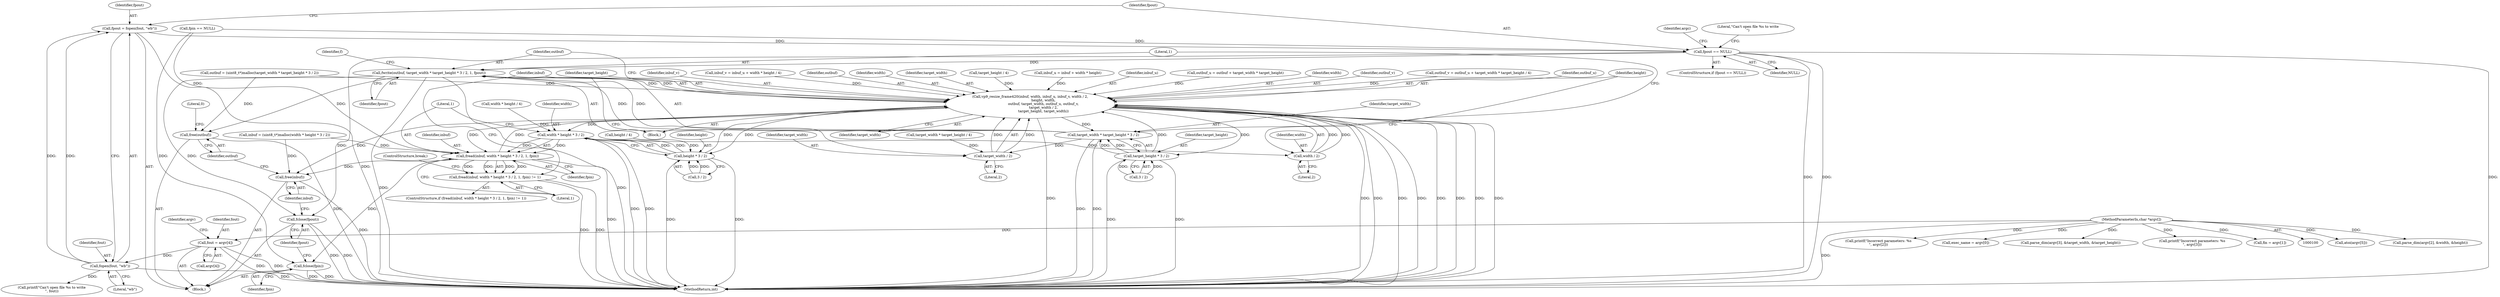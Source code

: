 digraph "0_Android_5a9753fca56f0eeb9f61e342b2fccffc364f9426_4@API" {
"1000199" [label="(Call,fpout = fopen(fout, \"wb\"))"];
"1000201" [label="(Call,fopen(fout, \"wb\"))"];
"1000140" [label="(Call,fout = argv[4])"];
"1000102" [label="(MethodParameterIn,char *argv[])"];
"1000205" [label="(Call,fpout == NULL)"];
"1000345" [label="(Call,fwrite(outbuf, target_width * target_height * 3 / 2, 1, fpout))"];
"1000326" [label="(Call,vp9_resize_frame420(inbuf, width, inbuf_u, inbuf_v, width / 2,\n                        height, width,\n                        outbuf, target_width, outbuf_u, outbuf_v,\n                        target_width / 2,\n                        target_height, target_width))"];
"1000313" [label="(Call,fread(inbuf, width * height * 3 / 2, 1, fpin))"];
"1000312" [label="(Call,fread(inbuf, width * height * 3 / 2, 1, fpin) != 1)"];
"1000361" [label="(Call,fclose(fpin))"];
"1000365" [label="(Call,free(inbuf))"];
"1000315" [label="(Call,width * height * 3 / 2)"];
"1000331" [label="(Call,width / 2)"];
"1000317" [label="(Call,height * 3 / 2)"];
"1000347" [label="(Call,target_width * target_height * 3 / 2)"];
"1000340" [label="(Call,target_width / 2)"];
"1000349" [label="(Call,target_height * 3 / 2)"];
"1000363" [label="(Call,fclose(fpout))"];
"1000367" [label="(Call,free(outbuf))"];
"1000325" [label="(ControlStructure,break;)"];
"1000298" [label="(Call,target_width * target_height / 4)"];
"1000362" [label="(Identifier,fpin)"];
"1000221" [label="(Call,atoi(argv[5]))"];
"1000317" [label="(Call,height * 3 / 2)"];
"1000340" [label="(Call,target_width / 2)"];
"1000368" [label="(Identifier,outbuf)"];
"1000322" [label="(Literal,1)"];
"1000345" [label="(Call,fwrite(outbuf, target_width * target_height * 3 / 2, 1, fpout))"];
"1000209" [label="(Call,printf(\"Can't open file %s to write\n\", fout))"];
"1000247" [label="(Call,inbuf = (uint8_t*)malloc(width * height * 3 / 2))"];
"1000103" [label="(Block,)"];
"1000341" [label="(Identifier,target_width)"];
"1000339" [label="(Identifier,outbuf_v)"];
"1000147" [label="(Call,parse_dim(argv[2], &width, &height))"];
"1000343" [label="(Identifier,target_height)"];
"1000294" [label="(Call,outbuf_v = outbuf_u + target_width * target_height / 4)"];
"1000284" [label="(Call,height / 4)"];
"1000217" [label="(Identifier,argc)"];
"1000346" [label="(Identifier,outbuf)"];
"1000338" [label="(Identifier,outbuf_u)"];
"1000315" [label="(Call,width * height * 3 / 2)"];
"1000204" [label="(ControlStructure,if (fpout == NULL))"];
"1000365" [label="(Call,free(inbuf))"];
"1000318" [label="(Identifier,height)"];
"1000282" [label="(Call,width * height / 4)"];
"1000156" [label="(Call,printf(\"Incorrect parameters: %s\n\", argv[2]))"];
"1000354" [label="(Literal,1)"];
"1000203" [label="(Literal,\"wb\")"];
"1000334" [label="(Identifier,height)"];
"1000205" [label="(Call,fpout == NULL)"];
"1000140" [label="(Call,fout = argv[4])"];
"1000364" [label="(Identifier,fpout)"];
"1000141" [label="(Identifier,fout)"];
"1000349" [label="(Call,target_height * 3 / 2)"];
"1000202" [label="(Identifier,fout)"];
"1000351" [label="(Call,3 / 2)"];
"1000149" [label="(Identifier,argv)"];
"1000210" [label="(Literal,\"Can't open file %s to write\n\")"];
"1000330" [label="(Identifier,inbuf_v)"];
"1000278" [label="(Call,inbuf_v = inbuf_u + width * height / 4)"];
"1000102" [label="(MethodParameterIn,char *argv[])"];
"1000344" [label="(Identifier,target_width)"];
"1000201" [label="(Call,fopen(fout, \"wb\"))"];
"1000347" [label="(Call,target_width * target_height * 3 / 2)"];
"1000366" [label="(Identifier,inbuf)"];
"1000312" [label="(Call,fread(inbuf, width * height * 3 / 2, 1, fpin) != 1)"];
"1000332" [label="(Identifier,width)"];
"1000316" [label="(Identifier,width)"];
"1000311" [label="(ControlStructure,if (fread(inbuf, width * height * 3 / 2, 1, fpin) != 1))"];
"1000314" [label="(Identifier,inbuf)"];
"1000120" [label="(Call,exec_name = argv[0])"];
"1000326" [label="(Call,vp9_resize_frame420(inbuf, width, inbuf_u, inbuf_v, width / 2,\n                        height, width,\n                        outbuf, target_width, outbuf_u, outbuf_v,\n                        target_width / 2,\n                        target_height, target_width))"];
"1000189" [label="(Call,fpin == NULL)"];
"1000142" [label="(Call,argv[4])"];
"1000361" [label="(Call,fclose(fpin))"];
"1000327" [label="(Identifier,inbuf)"];
"1000259" [label="(Call,outbuf = (uint8_t*)malloc(target_width * target_height * 3 / 2))"];
"1000336" [label="(Identifier,outbuf)"];
"1000328" [label="(Identifier,width)"];
"1000342" [label="(Literal,2)"];
"1000337" [label="(Identifier,target_width)"];
"1000370" [label="(Literal,0)"];
"1000300" [label="(Call,target_height / 4)"];
"1000350" [label="(Identifier,target_height)"];
"1000323" [label="(Identifier,fpin)"];
"1000206" [label="(Identifier,fpout)"];
"1000271" [label="(Call,inbuf_u = inbuf + width * height)"];
"1000166" [label="(Call,parse_dim(argv[3], &target_width, &target_height))"];
"1000333" [label="(Literal,2)"];
"1000329" [label="(Identifier,inbuf_u)"];
"1000355" [label="(Identifier,fpout)"];
"1000367" [label="(Call,free(outbuf))"];
"1000199" [label="(Call,fpout = fopen(fout, \"wb\"))"];
"1000357" [label="(Identifier,f)"];
"1000200" [label="(Identifier,fpout)"];
"1000313" [label="(Call,fread(inbuf, width * height * 3 / 2, 1, fpin))"];
"1000287" [label="(Call,outbuf_u = outbuf + target_width * target_height)"];
"1000310" [label="(Block,)"];
"1000207" [label="(Identifier,NULL)"];
"1000371" [label="(MethodReturn,int)"];
"1000175" [label="(Call,printf(\"Incorrect parameters: %s\n\", argv[3]))"];
"1000331" [label="(Call,width / 2)"];
"1000363" [label="(Call,fclose(fpout))"];
"1000135" [label="(Call,fin = argv[1])"];
"1000319" [label="(Call,3 / 2)"];
"1000324" [label="(Literal,1)"];
"1000335" [label="(Identifier,width)"];
"1000348" [label="(Identifier,target_width)"];
"1000199" -> "1000103"  [label="AST: "];
"1000199" -> "1000201"  [label="CFG: "];
"1000200" -> "1000199"  [label="AST: "];
"1000201" -> "1000199"  [label="AST: "];
"1000206" -> "1000199"  [label="CFG: "];
"1000199" -> "1000371"  [label="DDG: "];
"1000201" -> "1000199"  [label="DDG: "];
"1000201" -> "1000199"  [label="DDG: "];
"1000199" -> "1000205"  [label="DDG: "];
"1000201" -> "1000203"  [label="CFG: "];
"1000202" -> "1000201"  [label="AST: "];
"1000203" -> "1000201"  [label="AST: "];
"1000201" -> "1000371"  [label="DDG: "];
"1000140" -> "1000201"  [label="DDG: "];
"1000201" -> "1000209"  [label="DDG: "];
"1000140" -> "1000103"  [label="AST: "];
"1000140" -> "1000142"  [label="CFG: "];
"1000141" -> "1000140"  [label="AST: "];
"1000142" -> "1000140"  [label="AST: "];
"1000149" -> "1000140"  [label="CFG: "];
"1000140" -> "1000371"  [label="DDG: "];
"1000140" -> "1000371"  [label="DDG: "];
"1000102" -> "1000140"  [label="DDG: "];
"1000102" -> "1000100"  [label="AST: "];
"1000102" -> "1000371"  [label="DDG: "];
"1000102" -> "1000120"  [label="DDG: "];
"1000102" -> "1000135"  [label="DDG: "];
"1000102" -> "1000147"  [label="DDG: "];
"1000102" -> "1000156"  [label="DDG: "];
"1000102" -> "1000166"  [label="DDG: "];
"1000102" -> "1000175"  [label="DDG: "];
"1000102" -> "1000221"  [label="DDG: "];
"1000205" -> "1000204"  [label="AST: "];
"1000205" -> "1000207"  [label="CFG: "];
"1000206" -> "1000205"  [label="AST: "];
"1000207" -> "1000205"  [label="AST: "];
"1000210" -> "1000205"  [label="CFG: "];
"1000217" -> "1000205"  [label="CFG: "];
"1000205" -> "1000371"  [label="DDG: "];
"1000205" -> "1000371"  [label="DDG: "];
"1000205" -> "1000371"  [label="DDG: "];
"1000189" -> "1000205"  [label="DDG: "];
"1000205" -> "1000345"  [label="DDG: "];
"1000205" -> "1000363"  [label="DDG: "];
"1000345" -> "1000310"  [label="AST: "];
"1000345" -> "1000355"  [label="CFG: "];
"1000346" -> "1000345"  [label="AST: "];
"1000347" -> "1000345"  [label="AST: "];
"1000354" -> "1000345"  [label="AST: "];
"1000355" -> "1000345"  [label="AST: "];
"1000357" -> "1000345"  [label="CFG: "];
"1000345" -> "1000371"  [label="DDG: "];
"1000345" -> "1000371"  [label="DDG: "];
"1000345" -> "1000326"  [label="DDG: "];
"1000326" -> "1000345"  [label="DDG: "];
"1000347" -> "1000345"  [label="DDG: "];
"1000347" -> "1000345"  [label="DDG: "];
"1000345" -> "1000363"  [label="DDG: "];
"1000345" -> "1000367"  [label="DDG: "];
"1000326" -> "1000310"  [label="AST: "];
"1000326" -> "1000344"  [label="CFG: "];
"1000327" -> "1000326"  [label="AST: "];
"1000328" -> "1000326"  [label="AST: "];
"1000329" -> "1000326"  [label="AST: "];
"1000330" -> "1000326"  [label="AST: "];
"1000331" -> "1000326"  [label="AST: "];
"1000334" -> "1000326"  [label="AST: "];
"1000335" -> "1000326"  [label="AST: "];
"1000336" -> "1000326"  [label="AST: "];
"1000337" -> "1000326"  [label="AST: "];
"1000338" -> "1000326"  [label="AST: "];
"1000339" -> "1000326"  [label="AST: "];
"1000340" -> "1000326"  [label="AST: "];
"1000343" -> "1000326"  [label="AST: "];
"1000344" -> "1000326"  [label="AST: "];
"1000346" -> "1000326"  [label="CFG: "];
"1000326" -> "1000371"  [label="DDG: "];
"1000326" -> "1000371"  [label="DDG: "];
"1000326" -> "1000371"  [label="DDG: "];
"1000326" -> "1000371"  [label="DDG: "];
"1000326" -> "1000371"  [label="DDG: "];
"1000326" -> "1000371"  [label="DDG: "];
"1000326" -> "1000371"  [label="DDG: "];
"1000326" -> "1000371"  [label="DDG: "];
"1000326" -> "1000371"  [label="DDG: "];
"1000326" -> "1000313"  [label="DDG: "];
"1000326" -> "1000315"  [label="DDG: "];
"1000326" -> "1000317"  [label="DDG: "];
"1000313" -> "1000326"  [label="DDG: "];
"1000331" -> "1000326"  [label="DDG: "];
"1000331" -> "1000326"  [label="DDG: "];
"1000271" -> "1000326"  [label="DDG: "];
"1000278" -> "1000326"  [label="DDG: "];
"1000317" -> "1000326"  [label="DDG: "];
"1000259" -> "1000326"  [label="DDG: "];
"1000340" -> "1000326"  [label="DDG: "];
"1000340" -> "1000326"  [label="DDG: "];
"1000287" -> "1000326"  [label="DDG: "];
"1000294" -> "1000326"  [label="DDG: "];
"1000300" -> "1000326"  [label="DDG: "];
"1000349" -> "1000326"  [label="DDG: "];
"1000326" -> "1000347"  [label="DDG: "];
"1000326" -> "1000349"  [label="DDG: "];
"1000326" -> "1000365"  [label="DDG: "];
"1000313" -> "1000312"  [label="AST: "];
"1000313" -> "1000323"  [label="CFG: "];
"1000314" -> "1000313"  [label="AST: "];
"1000315" -> "1000313"  [label="AST: "];
"1000322" -> "1000313"  [label="AST: "];
"1000323" -> "1000313"  [label="AST: "];
"1000324" -> "1000313"  [label="CFG: "];
"1000313" -> "1000371"  [label="DDG: "];
"1000313" -> "1000312"  [label="DDG: "];
"1000313" -> "1000312"  [label="DDG: "];
"1000313" -> "1000312"  [label="DDG: "];
"1000313" -> "1000312"  [label="DDG: "];
"1000247" -> "1000313"  [label="DDG: "];
"1000315" -> "1000313"  [label="DDG: "];
"1000315" -> "1000313"  [label="DDG: "];
"1000189" -> "1000313"  [label="DDG: "];
"1000313" -> "1000361"  [label="DDG: "];
"1000313" -> "1000365"  [label="DDG: "];
"1000312" -> "1000311"  [label="AST: "];
"1000312" -> "1000324"  [label="CFG: "];
"1000324" -> "1000312"  [label="AST: "];
"1000325" -> "1000312"  [label="CFG: "];
"1000327" -> "1000312"  [label="CFG: "];
"1000312" -> "1000371"  [label="DDG: "];
"1000312" -> "1000371"  [label="DDG: "];
"1000361" -> "1000103"  [label="AST: "];
"1000361" -> "1000362"  [label="CFG: "];
"1000362" -> "1000361"  [label="AST: "];
"1000364" -> "1000361"  [label="CFG: "];
"1000361" -> "1000371"  [label="DDG: "];
"1000361" -> "1000371"  [label="DDG: "];
"1000189" -> "1000361"  [label="DDG: "];
"1000365" -> "1000103"  [label="AST: "];
"1000365" -> "1000366"  [label="CFG: "];
"1000366" -> "1000365"  [label="AST: "];
"1000368" -> "1000365"  [label="CFG: "];
"1000365" -> "1000371"  [label="DDG: "];
"1000247" -> "1000365"  [label="DDG: "];
"1000315" -> "1000317"  [label="CFG: "];
"1000316" -> "1000315"  [label="AST: "];
"1000317" -> "1000315"  [label="AST: "];
"1000322" -> "1000315"  [label="CFG: "];
"1000315" -> "1000371"  [label="DDG: "];
"1000315" -> "1000371"  [label="DDG: "];
"1000282" -> "1000315"  [label="DDG: "];
"1000317" -> "1000315"  [label="DDG: "];
"1000317" -> "1000315"  [label="DDG: "];
"1000315" -> "1000331"  [label="DDG: "];
"1000331" -> "1000333"  [label="CFG: "];
"1000332" -> "1000331"  [label="AST: "];
"1000333" -> "1000331"  [label="AST: "];
"1000334" -> "1000331"  [label="CFG: "];
"1000317" -> "1000319"  [label="CFG: "];
"1000318" -> "1000317"  [label="AST: "];
"1000319" -> "1000317"  [label="AST: "];
"1000317" -> "1000371"  [label="DDG: "];
"1000317" -> "1000371"  [label="DDG: "];
"1000284" -> "1000317"  [label="DDG: "];
"1000319" -> "1000317"  [label="DDG: "];
"1000319" -> "1000317"  [label="DDG: "];
"1000347" -> "1000349"  [label="CFG: "];
"1000348" -> "1000347"  [label="AST: "];
"1000349" -> "1000347"  [label="AST: "];
"1000354" -> "1000347"  [label="CFG: "];
"1000347" -> "1000371"  [label="DDG: "];
"1000347" -> "1000371"  [label="DDG: "];
"1000347" -> "1000340"  [label="DDG: "];
"1000349" -> "1000347"  [label="DDG: "];
"1000349" -> "1000347"  [label="DDG: "];
"1000340" -> "1000342"  [label="CFG: "];
"1000341" -> "1000340"  [label="AST: "];
"1000342" -> "1000340"  [label="AST: "];
"1000343" -> "1000340"  [label="CFG: "];
"1000298" -> "1000340"  [label="DDG: "];
"1000349" -> "1000351"  [label="CFG: "];
"1000350" -> "1000349"  [label="AST: "];
"1000351" -> "1000349"  [label="AST: "];
"1000349" -> "1000371"  [label="DDG: "];
"1000349" -> "1000371"  [label="DDG: "];
"1000351" -> "1000349"  [label="DDG: "];
"1000351" -> "1000349"  [label="DDG: "];
"1000363" -> "1000103"  [label="AST: "];
"1000363" -> "1000364"  [label="CFG: "];
"1000364" -> "1000363"  [label="AST: "];
"1000366" -> "1000363"  [label="CFG: "];
"1000363" -> "1000371"  [label="DDG: "];
"1000363" -> "1000371"  [label="DDG: "];
"1000367" -> "1000103"  [label="AST: "];
"1000367" -> "1000368"  [label="CFG: "];
"1000368" -> "1000367"  [label="AST: "];
"1000370" -> "1000367"  [label="CFG: "];
"1000367" -> "1000371"  [label="DDG: "];
"1000259" -> "1000367"  [label="DDG: "];
}
